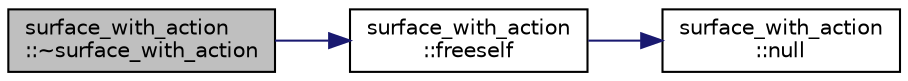 digraph "surface_with_action::~surface_with_action"
{
  edge [fontname="Helvetica",fontsize="10",labelfontname="Helvetica",labelfontsize="10"];
  node [fontname="Helvetica",fontsize="10",shape=record];
  rankdir="LR";
  Node3 [label="surface_with_action\l::~surface_with_action",height=0.2,width=0.4,color="black", fillcolor="grey75", style="filled", fontcolor="black"];
  Node3 -> Node4 [color="midnightblue",fontsize="10",style="solid",fontname="Helvetica"];
  Node4 [label="surface_with_action\l::freeself",height=0.2,width=0.4,color="black", fillcolor="white", style="filled",URL="$d8/df9/classsurface__with__action.html#a51a00cbb190080e05ff446634023a454"];
  Node4 -> Node5 [color="midnightblue",fontsize="10",style="solid",fontname="Helvetica"];
  Node5 [label="surface_with_action\l::null",height=0.2,width=0.4,color="black", fillcolor="white", style="filled",URL="$d8/df9/classsurface__with__action.html#af5af15d7550135fbfb1d5211f69aa457"];
}
